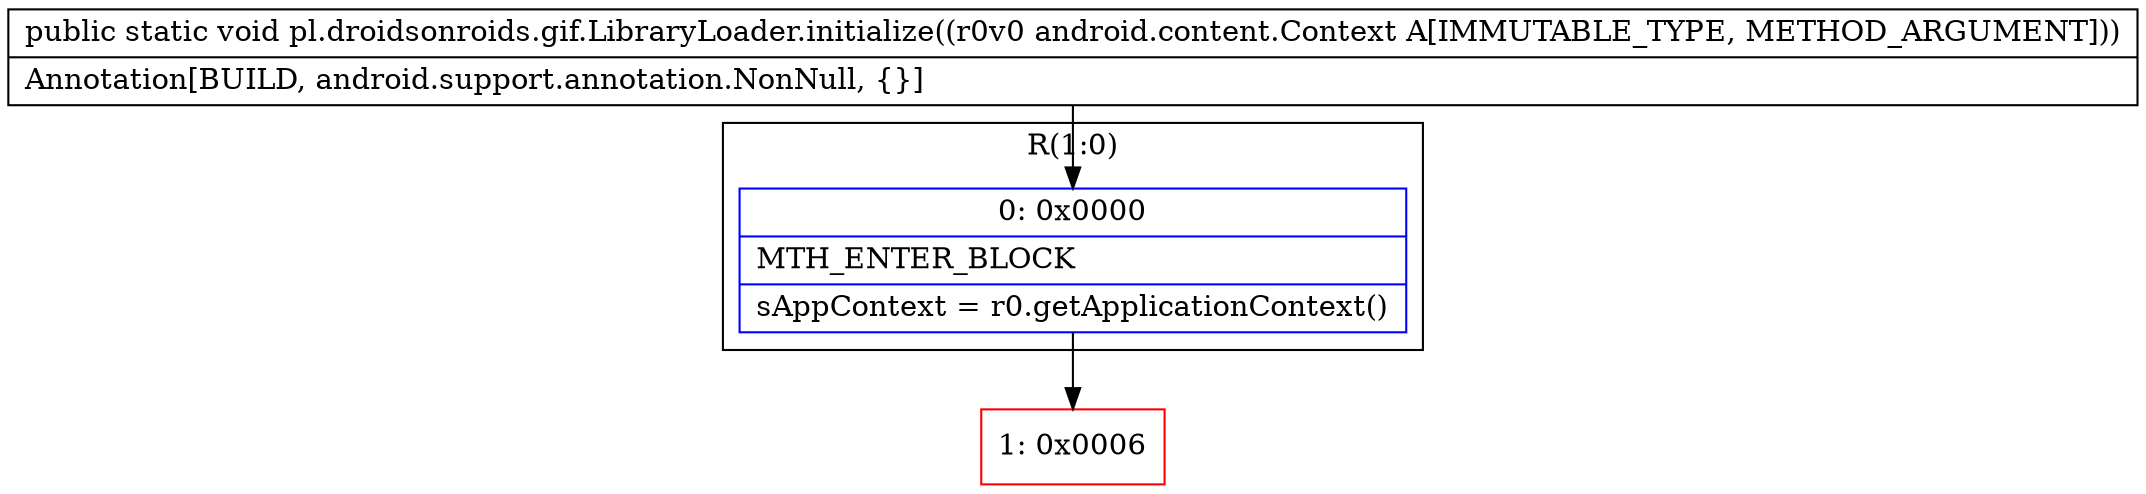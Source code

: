 digraph "CFG forpl.droidsonroids.gif.LibraryLoader.initialize(Landroid\/content\/Context;)V" {
subgraph cluster_Region_1996682135 {
label = "R(1:0)";
node [shape=record,color=blue];
Node_0 [shape=record,label="{0\:\ 0x0000|MTH_ENTER_BLOCK\l|sAppContext = r0.getApplicationContext()\l}"];
}
Node_1 [shape=record,color=red,label="{1\:\ 0x0006}"];
MethodNode[shape=record,label="{public static void pl.droidsonroids.gif.LibraryLoader.initialize((r0v0 android.content.Context A[IMMUTABLE_TYPE, METHOD_ARGUMENT]))  | Annotation[BUILD, android.support.annotation.NonNull, \{\}]\l}"];
MethodNode -> Node_0;
Node_0 -> Node_1;
}

